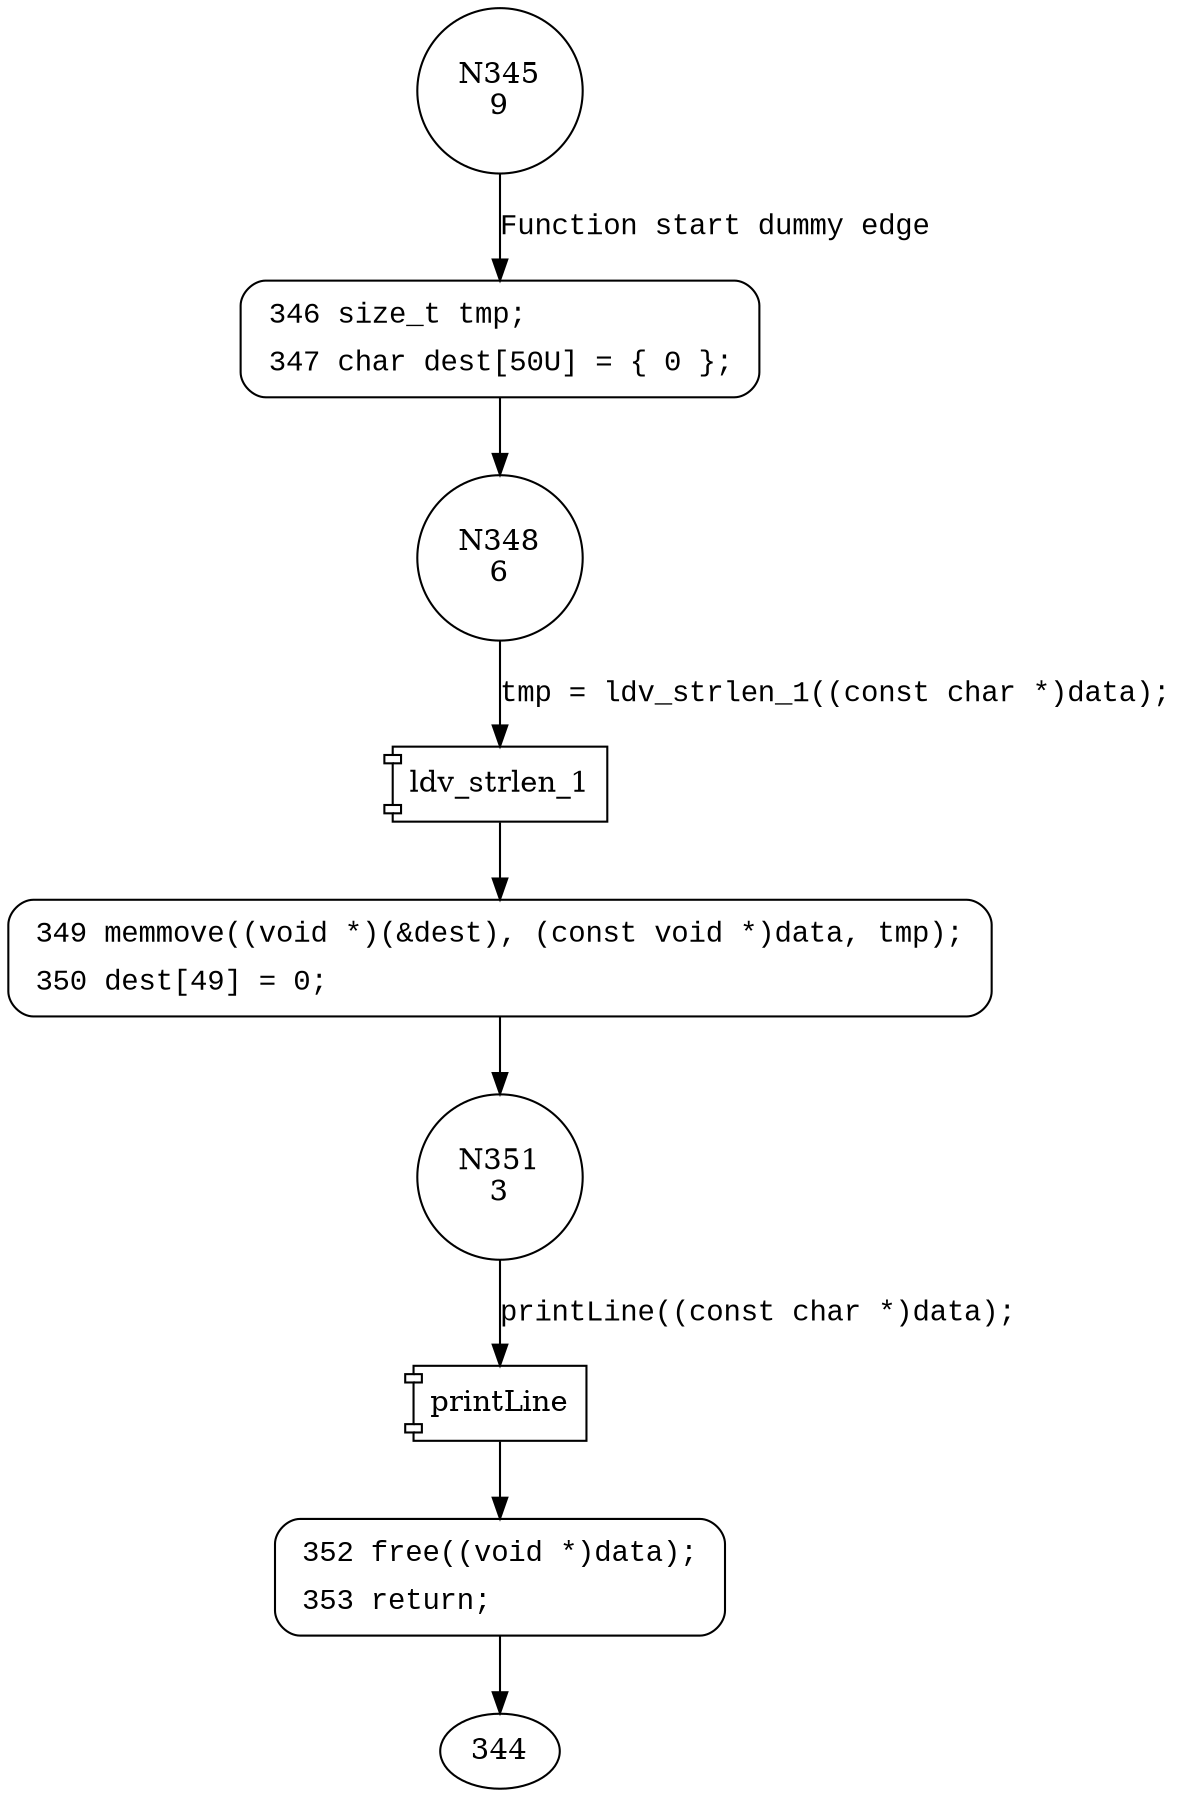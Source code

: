 digraph CWE122_Heap_Based_Buffer_Overflow__c_CWE806_char_memmove_65b_goodG2BSink {
345 [shape="circle" label="N345\n9"]
346 [shape="circle" label="N346\n8"]
348 [shape="circle" label="N348\n6"]
349 [shape="circle" label="N349\n5"]
351 [shape="circle" label="N351\n3"]
352 [shape="circle" label="N352\n2"]
346 [style="filled,bold" penwidth="1" fillcolor="white" fontname="Courier New" shape="Mrecord" label=<<table border="0" cellborder="0" cellpadding="3" bgcolor="white"><tr><td align="right">346</td><td align="left">size_t tmp;</td></tr><tr><td align="right">347</td><td align="left">char dest[50U] = &#123; 0 &#125;;</td></tr></table>>]
346 -> 348[label=""]
349 [style="filled,bold" penwidth="1" fillcolor="white" fontname="Courier New" shape="Mrecord" label=<<table border="0" cellborder="0" cellpadding="3" bgcolor="white"><tr><td align="right">349</td><td align="left">memmove((void *)(&amp;dest), (const void *)data, tmp);</td></tr><tr><td align="right">350</td><td align="left">dest[49] = 0;</td></tr></table>>]
349 -> 351[label=""]
352 [style="filled,bold" penwidth="1" fillcolor="white" fontname="Courier New" shape="Mrecord" label=<<table border="0" cellborder="0" cellpadding="3" bgcolor="white"><tr><td align="right">352</td><td align="left">free((void *)data);</td></tr><tr><td align="right">353</td><td align="left">return;</td></tr></table>>]
352 -> 344[label=""]
345 -> 346 [label="Function start dummy edge" fontname="Courier New"]
100010 [shape="component" label="ldv_strlen_1"]
348 -> 100010 [label="tmp = ldv_strlen_1((const char *)data);" fontname="Courier New"]
100010 -> 349 [label="" fontname="Courier New"]
100011 [shape="component" label="printLine"]
351 -> 100011 [label="printLine((const char *)data);" fontname="Courier New"]
100011 -> 352 [label="" fontname="Courier New"]
}